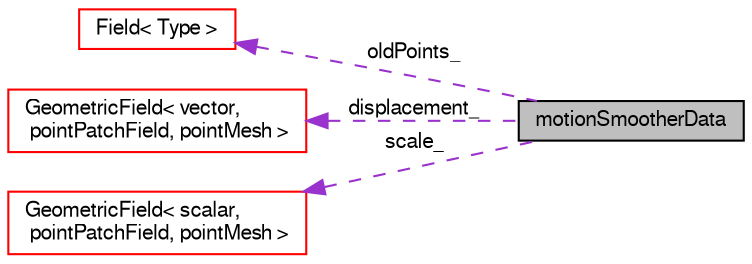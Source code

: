 digraph "motionSmootherData"
{
  bgcolor="transparent";
  edge [fontname="FreeSans",fontsize="10",labelfontname="FreeSans",labelfontsize="10"];
  node [fontname="FreeSans",fontsize="10",shape=record];
  rankdir="LR";
  Node2 [label="motionSmootherData",height=0.2,width=0.4,color="black", fillcolor="grey75", style="filled", fontcolor="black"];
  Node3 -> Node2 [dir="back",color="darkorchid3",fontsize="10",style="dashed",label=" oldPoints_" ,fontname="FreeSans"];
  Node3 [label="Field\< Type \>",height=0.2,width=0.4,color="red",URL="$a26466.html",tooltip="Pre-declare SubField and related Field type. "];
  Node10 -> Node2 [dir="back",color="darkorchid3",fontsize="10",style="dashed",label=" displacement_" ,fontname="FreeSans"];
  Node10 [label="GeometricField\< vector,\l pointPatchField, pointMesh \>",height=0.2,width=0.4,color="red",URL="$a22434.html"];
  Node22 -> Node2 [dir="back",color="darkorchid3",fontsize="10",style="dashed",label=" scale_" ,fontname="FreeSans"];
  Node22 [label="GeometricField\< scalar,\l pointPatchField, pointMesh \>",height=0.2,width=0.4,color="red",URL="$a22434.html"];
}
